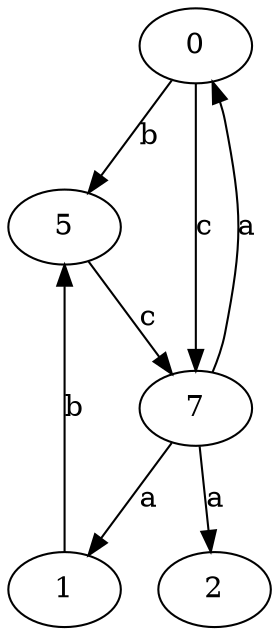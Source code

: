 strict digraph  {
0;
1;
2;
5;
7;
0 -> 5  [label=b];
0 -> 7  [label=c];
1 -> 5  [label=b];
5 -> 7  [label=c];
7 -> 0  [label=a];
7 -> 1  [label=a];
7 -> 2  [label=a];
}
